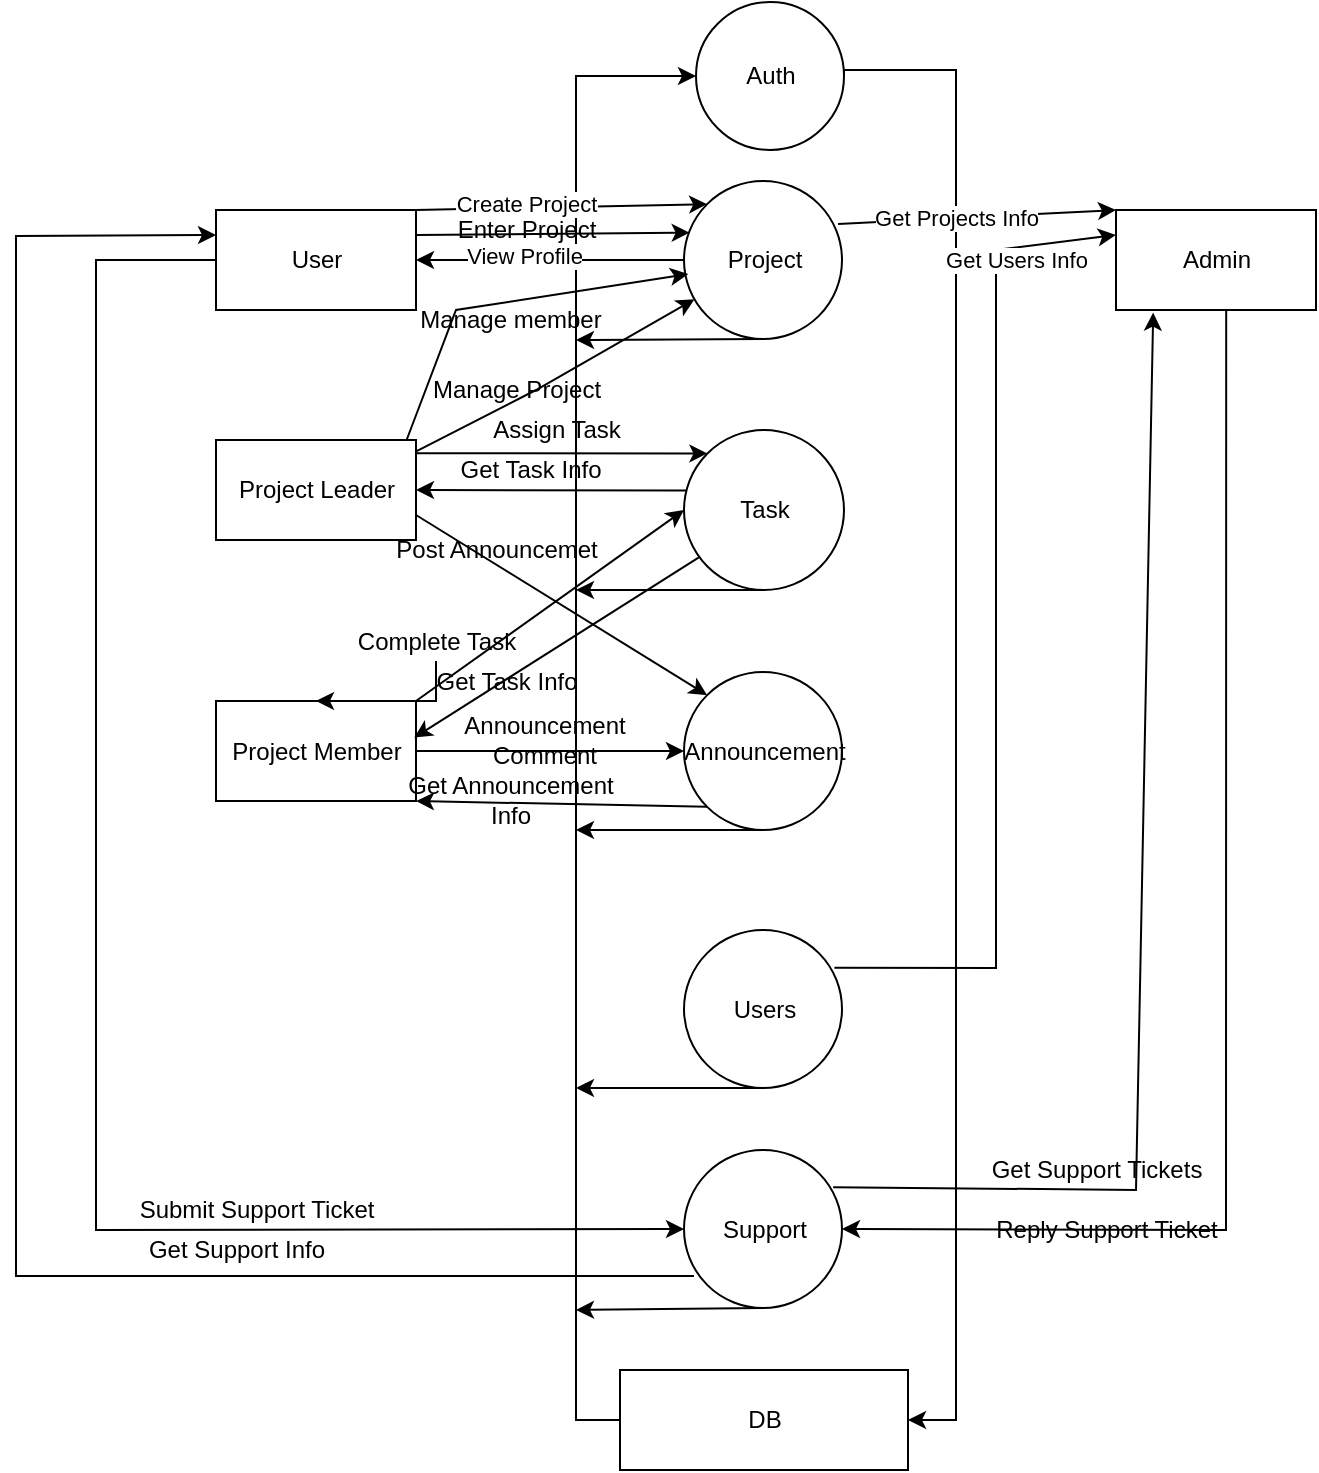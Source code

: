 <mxfile version="18.0.6" type="device"><diagram id="JUbuSA2fwkiDPSa3nXlJ" name="Page-1"><mxGraphModel dx="1404" dy="780" grid="1" gridSize="10" guides="1" tooltips="1" connect="1" arrows="1" fold="1" page="1" pageScale="1" pageWidth="827" pageHeight="1169" math="0" shadow="0"><root><mxCell id="0"/><mxCell id="1" parent="0"/><mxCell id="dN8_8fC5MtIOVvuYhK2h-1" value="Project Leader" style="html=1;dashed=0;whitespace=wrap;" parent="1" vertex="1"><mxGeometry x="140" y="325" width="100" height="50" as="geometry"/></mxCell><mxCell id="25RGdxSYwDmztMLPS5x1-1" value="User" style="html=1;dashed=0;whitespace=wrap;" vertex="1" parent="1"><mxGeometry x="140" y="210" width="100" height="50" as="geometry"/></mxCell><mxCell id="25RGdxSYwDmztMLPS5x1-2" value="Project Member" style="html=1;dashed=0;whitespace=wrap;" vertex="1" parent="1"><mxGeometry x="140" y="455.5" width="100" height="50" as="geometry"/></mxCell><mxCell id="25RGdxSYwDmztMLPS5x1-3" value="Admin" style="html=1;dashed=0;whitespace=wrap;" vertex="1" parent="1"><mxGeometry x="590" y="210" width="100" height="50" as="geometry"/></mxCell><mxCell id="25RGdxSYwDmztMLPS5x1-11" style="edgeStyle=orthogonalEdgeStyle;rounded=0;orthogonalLoop=1;jettySize=auto;html=1;exitX=0;exitY=0.5;exitDx=0;exitDy=0;entryX=0;entryY=0.5;entryDx=0;entryDy=0;" edge="1" parent="1" source="25RGdxSYwDmztMLPS5x1-4" target="25RGdxSYwDmztMLPS5x1-9"><mxGeometry relative="1" as="geometry"><mxPoint x="320" y="130" as="targetPoint"/><Array as="points"><mxPoint x="320" y="815"/><mxPoint x="320" y="143"/></Array></mxGeometry></mxCell><mxCell id="25RGdxSYwDmztMLPS5x1-4" value="DB" style="html=1;dashed=0;whitespace=wrap;" vertex="1" parent="1"><mxGeometry x="342" y="790" width="144" height="50" as="geometry"/></mxCell><mxCell id="25RGdxSYwDmztMLPS5x1-6" value="Task" style="shape=ellipse;html=1;dashed=0;whitespace=wrap;aspect=fixed;perimeter=ellipsePerimeter;" vertex="1" parent="1"><mxGeometry x="374" y="320" width="80" height="80" as="geometry"/></mxCell><mxCell id="25RGdxSYwDmztMLPS5x1-7" value="Announcement" style="shape=ellipse;html=1;dashed=0;whitespace=wrap;aspect=fixed;perimeter=ellipsePerimeter;" vertex="1" parent="1"><mxGeometry x="374" y="441" width="79" height="79" as="geometry"/></mxCell><mxCell id="25RGdxSYwDmztMLPS5x1-12" style="edgeStyle=orthogonalEdgeStyle;rounded=0;orthogonalLoop=1;jettySize=auto;html=1;exitX=1;exitY=0.5;exitDx=0;exitDy=0;entryX=1;entryY=0.5;entryDx=0;entryDy=0;" edge="1" parent="1" source="25RGdxSYwDmztMLPS5x1-9" target="25RGdxSYwDmztMLPS5x1-4"><mxGeometry relative="1" as="geometry"><mxPoint x="520" y="700" as="targetPoint"/><Array as="points"><mxPoint x="454" y="140"/><mxPoint x="510" y="140"/><mxPoint x="510" y="815"/></Array></mxGeometry></mxCell><mxCell id="25RGdxSYwDmztMLPS5x1-9" value="Auth" style="shape=ellipse;html=1;dashed=0;whitespace=wrap;aspect=fixed;perimeter=ellipsePerimeter;" vertex="1" parent="1"><mxGeometry x="380" y="106" width="74" height="74" as="geometry"/></mxCell><mxCell id="25RGdxSYwDmztMLPS5x1-13" value="Users" style="shape=ellipse;html=1;dashed=0;whitespace=wrap;aspect=fixed;perimeter=ellipsePerimeter;" vertex="1" parent="1"><mxGeometry x="374" y="570" width="79" height="79" as="geometry"/></mxCell><mxCell id="25RGdxSYwDmztMLPS5x1-14" value="Project" style="shape=ellipse;html=1;dashed=0;whitespace=wrap;aspect=fixed;perimeter=ellipsePerimeter;" vertex="1" parent="1"><mxGeometry x="374" y="195.5" width="79" height="79" as="geometry"/></mxCell><mxCell id="25RGdxSYwDmztMLPS5x1-15" value="" style="endArrow=classic;html=1;rounded=0;exitX=1;exitY=0;exitDx=0;exitDy=0;entryX=0;entryY=0;entryDx=0;entryDy=0;" edge="1" parent="1" source="25RGdxSYwDmztMLPS5x1-1" target="25RGdxSYwDmztMLPS5x1-14"><mxGeometry width="50" height="50" relative="1" as="geometry"><mxPoint x="380" y="440" as="sourcePoint"/><mxPoint x="430" y="390" as="targetPoint"/></mxGeometry></mxCell><mxCell id="25RGdxSYwDmztMLPS5x1-16" value="Create Project" style="edgeLabel;html=1;align=center;verticalAlign=middle;resizable=0;points=[];" vertex="1" connectable="0" parent="25RGdxSYwDmztMLPS5x1-15"><mxGeometry x="-0.243" y="2" relative="1" as="geometry"><mxPoint as="offset"/></mxGeometry></mxCell><mxCell id="25RGdxSYwDmztMLPS5x1-19" value="" style="endArrow=classic;html=1;rounded=0;exitX=0.5;exitY=1;exitDx=0;exitDy=0;" edge="1" parent="1" source="25RGdxSYwDmztMLPS5x1-7"><mxGeometry width="50" height="50" relative="1" as="geometry"><mxPoint x="180" y="470" as="sourcePoint"/><mxPoint x="320" y="520" as="targetPoint"/></mxGeometry></mxCell><mxCell id="25RGdxSYwDmztMLPS5x1-22" value="" style="endArrow=classic;html=1;rounded=0;exitX=0.5;exitY=1;exitDx=0;exitDy=0;" edge="1" parent="1" source="25RGdxSYwDmztMLPS5x1-13"><mxGeometry width="50" height="50" relative="1" as="geometry"><mxPoint x="403.5" y="649" as="sourcePoint"/><mxPoint x="320" y="649" as="targetPoint"/></mxGeometry></mxCell><mxCell id="25RGdxSYwDmztMLPS5x1-23" value="" style="endArrow=classic;html=1;rounded=0;exitX=0.5;exitY=1;exitDx=0;exitDy=0;" edge="1" parent="1" source="25RGdxSYwDmztMLPS5x1-6"><mxGeometry width="50" height="50" relative="1" as="geometry"><mxPoint x="423.5" y="530" as="sourcePoint"/><mxPoint x="320" y="400" as="targetPoint"/></mxGeometry></mxCell><mxCell id="25RGdxSYwDmztMLPS5x1-24" value="" style="endArrow=classic;html=1;rounded=0;exitX=0.5;exitY=1;exitDx=0;exitDy=0;" edge="1" parent="1" source="25RGdxSYwDmztMLPS5x1-14"><mxGeometry width="50" height="50" relative="1" as="geometry"><mxPoint x="414" y="280" as="sourcePoint"/><mxPoint x="320" y="275" as="targetPoint"/></mxGeometry></mxCell><mxCell id="25RGdxSYwDmztMLPS5x1-25" value="" style="endArrow=classic;html=1;rounded=0;exitX=0.975;exitY=0.272;exitDx=0;exitDy=0;exitPerimeter=0;entryX=0;entryY=0;entryDx=0;entryDy=0;" edge="1" parent="1" source="25RGdxSYwDmztMLPS5x1-14" target="25RGdxSYwDmztMLPS5x1-3"><mxGeometry width="50" height="50" relative="1" as="geometry"><mxPoint x="570" y="325" as="sourcePoint"/><mxPoint x="590" y="217" as="targetPoint"/></mxGeometry></mxCell><mxCell id="25RGdxSYwDmztMLPS5x1-28" value="Get Projects Info" style="edgeLabel;html=1;align=center;verticalAlign=middle;resizable=0;points=[];" vertex="1" connectable="0" parent="25RGdxSYwDmztMLPS5x1-25"><mxGeometry x="-0.528" y="2" relative="1" as="geometry"><mxPoint x="26" as="offset"/></mxGeometry></mxCell><mxCell id="25RGdxSYwDmztMLPS5x1-26" value="Support" style="shape=ellipse;html=1;dashed=0;whitespace=wrap;aspect=fixed;perimeter=ellipsePerimeter;" vertex="1" parent="1"><mxGeometry x="374" y="680" width="79" height="79" as="geometry"/></mxCell><mxCell id="25RGdxSYwDmztMLPS5x1-27" value="" style="endArrow=classic;html=1;rounded=0;exitX=0.5;exitY=1;exitDx=0;exitDy=0;" edge="1" parent="1" source="25RGdxSYwDmztMLPS5x1-26"><mxGeometry width="50" height="50" relative="1" as="geometry"><mxPoint x="423.5" y="659" as="sourcePoint"/><mxPoint x="320" y="760" as="targetPoint"/></mxGeometry></mxCell><mxCell id="25RGdxSYwDmztMLPS5x1-29" value="" style="endArrow=classic;html=1;rounded=0;exitX=0.952;exitY=0.239;exitDx=0;exitDy=0;exitPerimeter=0;entryX=0;entryY=0.25;entryDx=0;entryDy=0;" edge="1" parent="1" source="25RGdxSYwDmztMLPS5x1-13" target="25RGdxSYwDmztMLPS5x1-3"><mxGeometry width="50" height="50" relative="1" as="geometry"><mxPoint x="300" y="470" as="sourcePoint"/><mxPoint x="560" y="590" as="targetPoint"/><Array as="points"><mxPoint x="530" y="589"/><mxPoint x="530" y="230"/></Array></mxGeometry></mxCell><mxCell id="25RGdxSYwDmztMLPS5x1-30" value="Get Users Info" style="edgeLabel;html=1;align=center;verticalAlign=middle;resizable=0;points=[];" vertex="1" connectable="0" parent="25RGdxSYwDmztMLPS5x1-29"><mxGeometry x="0.112" y="-1" relative="1" as="geometry"><mxPoint x="9" y="-157" as="offset"/></mxGeometry></mxCell><mxCell id="25RGdxSYwDmztMLPS5x1-31" value="" style="endArrow=classic;html=1;rounded=0;exitX=0.944;exitY=0.235;exitDx=0;exitDy=0;exitPerimeter=0;entryX=0.186;entryY=1.026;entryDx=0;entryDy=0;entryPerimeter=0;" edge="1" parent="1" source="25RGdxSYwDmztMLPS5x1-26" target="25RGdxSYwDmztMLPS5x1-3"><mxGeometry width="50" height="50" relative="1" as="geometry"><mxPoint x="300" y="570" as="sourcePoint"/><mxPoint x="670" y="310" as="targetPoint"/><Array as="points"><mxPoint x="600" y="700"/></Array></mxGeometry></mxCell><mxCell id="25RGdxSYwDmztMLPS5x1-32" value="Get Support Tickets" style="text;html=1;align=center;verticalAlign=middle;resizable=0;points=[];autosize=1;strokeColor=none;fillColor=none;" vertex="1" parent="1"><mxGeometry x="520" y="680" width="120" height="20" as="geometry"/></mxCell><mxCell id="25RGdxSYwDmztMLPS5x1-33" value="" style="endArrow=classic;html=1;rounded=0;exitX=0.551;exitY=0.999;exitDx=0;exitDy=0;exitPerimeter=0;entryX=1;entryY=0.5;entryDx=0;entryDy=0;" edge="1" parent="1" source="25RGdxSYwDmztMLPS5x1-3" target="25RGdxSYwDmztMLPS5x1-26"><mxGeometry width="50" height="50" relative="1" as="geometry"><mxPoint x="380" y="520" as="sourcePoint"/><mxPoint x="430" y="470" as="targetPoint"/><Array as="points"><mxPoint x="645" y="720"/></Array></mxGeometry></mxCell><mxCell id="25RGdxSYwDmztMLPS5x1-34" value="Reply Support Ticket" style="text;html=1;align=center;verticalAlign=middle;resizable=0;points=[];autosize=1;strokeColor=none;fillColor=none;" vertex="1" parent="1"><mxGeometry x="520" y="709.5" width="130" height="20" as="geometry"/></mxCell><mxCell id="25RGdxSYwDmztMLPS5x1-35" value="" style="endArrow=classic;html=1;rounded=0;exitX=1;exitY=0.25;exitDx=0;exitDy=0;entryX=0.036;entryY=0.327;entryDx=0;entryDy=0;entryPerimeter=0;" edge="1" parent="1" source="25RGdxSYwDmztMLPS5x1-1" target="25RGdxSYwDmztMLPS5x1-14"><mxGeometry width="50" height="50" relative="1" as="geometry"><mxPoint x="380" y="380" as="sourcePoint"/><mxPoint x="430" y="330" as="targetPoint"/></mxGeometry></mxCell><mxCell id="25RGdxSYwDmztMLPS5x1-36" value="Enter Project" style="text;html=1;align=center;verticalAlign=middle;resizable=0;points=[];autosize=1;strokeColor=none;fillColor=none;" vertex="1" parent="1"><mxGeometry x="250" y="210" width="90" height="20" as="geometry"/></mxCell><mxCell id="25RGdxSYwDmztMLPS5x1-41" value="" style="endArrow=classic;html=1;rounded=0;exitX=0;exitY=0.5;exitDx=0;exitDy=0;entryX=1;entryY=0.5;entryDx=0;entryDy=0;" edge="1" parent="1" source="25RGdxSYwDmztMLPS5x1-14" target="25RGdxSYwDmztMLPS5x1-1"><mxGeometry width="50" height="50" relative="1" as="geometry"><mxPoint x="380" y="360" as="sourcePoint"/><mxPoint x="430" y="310" as="targetPoint"/></mxGeometry></mxCell><mxCell id="25RGdxSYwDmztMLPS5x1-42" value="View Profile" style="edgeLabel;html=1;align=center;verticalAlign=middle;resizable=0;points=[];" vertex="1" connectable="0" parent="25RGdxSYwDmztMLPS5x1-41"><mxGeometry x="0.256" y="-2" relative="1" as="geometry"><mxPoint x="4" as="offset"/></mxGeometry></mxCell><mxCell id="25RGdxSYwDmztMLPS5x1-46" value="" style="endArrow=classic;html=1;rounded=0;exitX=0.954;exitY=-0.005;exitDx=0;exitDy=0;exitPerimeter=0;entryX=0.027;entryY=0.589;entryDx=0;entryDy=0;entryPerimeter=0;" edge="1" parent="1" source="dN8_8fC5MtIOVvuYhK2h-1" target="25RGdxSYwDmztMLPS5x1-14"><mxGeometry width="50" height="50" relative="1" as="geometry"><mxPoint x="380" y="420" as="sourcePoint"/><mxPoint x="430" y="370" as="targetPoint"/><Array as="points"><mxPoint x="260" y="260"/></Array></mxGeometry></mxCell><mxCell id="25RGdxSYwDmztMLPS5x1-47" value="Manage member" style="text;html=1;align=center;verticalAlign=middle;resizable=0;points=[];autosize=1;strokeColor=none;fillColor=none;" vertex="1" parent="1"><mxGeometry x="232" y="254.5" width="110" height="20" as="geometry"/></mxCell><mxCell id="25RGdxSYwDmztMLPS5x1-49" value="" style="endArrow=classic;html=1;rounded=0;exitX=0.996;exitY=0.119;exitDx=0;exitDy=0;exitPerimeter=0;" edge="1" parent="1" source="dN8_8fC5MtIOVvuYhK2h-1" target="25RGdxSYwDmztMLPS5x1-14"><mxGeometry width="50" height="50" relative="1" as="geometry"><mxPoint x="380" y="420" as="sourcePoint"/><mxPoint x="430" y="370" as="targetPoint"/><Array as="points"><mxPoint x="300" y="300"/></Array></mxGeometry></mxCell><mxCell id="25RGdxSYwDmztMLPS5x1-50" value="Manage Project" style="text;html=1;align=center;verticalAlign=middle;resizable=0;points=[];autosize=1;strokeColor=none;fillColor=none;" vertex="1" parent="1"><mxGeometry x="240" y="290" width="100" height="20" as="geometry"/></mxCell><mxCell id="25RGdxSYwDmztMLPS5x1-51" value="" style="endArrow=classic;html=1;rounded=0;exitX=0.996;exitY=0.133;exitDx=0;exitDy=0;entryX=0;entryY=0;entryDx=0;entryDy=0;exitPerimeter=0;" edge="1" parent="1" source="dN8_8fC5MtIOVvuYhK2h-1" target="25RGdxSYwDmztMLPS5x1-6"><mxGeometry width="50" height="50" relative="1" as="geometry"><mxPoint x="380" y="420" as="sourcePoint"/><mxPoint x="430" y="370" as="targetPoint"/></mxGeometry></mxCell><mxCell id="25RGdxSYwDmztMLPS5x1-52" value="Assign Task" style="text;html=1;align=center;verticalAlign=middle;resizable=0;points=[];autosize=1;strokeColor=none;fillColor=none;" vertex="1" parent="1"><mxGeometry x="270" y="310" width="80" height="20" as="geometry"/></mxCell><mxCell id="25RGdxSYwDmztMLPS5x1-55" value="" style="endArrow=classic;html=1;rounded=0;exitX=0.016;exitY=0.378;exitDx=0;exitDy=0;exitPerimeter=0;" edge="1" parent="1" source="25RGdxSYwDmztMLPS5x1-6"><mxGeometry width="50" height="50" relative="1" as="geometry"><mxPoint x="370" y="350" as="sourcePoint"/><mxPoint x="240" y="350" as="targetPoint"/></mxGeometry></mxCell><mxCell id="25RGdxSYwDmztMLPS5x1-56" value="Get Task Info" style="text;html=1;align=center;verticalAlign=middle;resizable=0;points=[];autosize=1;strokeColor=none;fillColor=none;" vertex="1" parent="1"><mxGeometry x="252" y="330" width="90" height="20" as="geometry"/></mxCell><mxCell id="25RGdxSYwDmztMLPS5x1-61" value="" style="endArrow=classic;html=1;rounded=0;exitX=1;exitY=0.75;exitDx=0;exitDy=0;entryX=0;entryY=0;entryDx=0;entryDy=0;" edge="1" parent="1" source="dN8_8fC5MtIOVvuYhK2h-1" target="25RGdxSYwDmztMLPS5x1-7"><mxGeometry width="50" height="50" relative="1" as="geometry"><mxPoint x="360" y="410" as="sourcePoint"/><mxPoint x="410" y="360" as="targetPoint"/></mxGeometry></mxCell><mxCell id="25RGdxSYwDmztMLPS5x1-62" value="" style="endArrow=classic;html=1;rounded=0;exitX=1;exitY=0;exitDx=0;exitDy=0;entryX=0;entryY=0.5;entryDx=0;entryDy=0;" edge="1" parent="1" source="25RGdxSYwDmztMLPS5x1-2" target="25RGdxSYwDmztMLPS5x1-6"><mxGeometry width="50" height="50" relative="1" as="geometry"><mxPoint x="360" y="410" as="sourcePoint"/><mxPoint x="410" y="360" as="targetPoint"/></mxGeometry></mxCell><mxCell id="25RGdxSYwDmztMLPS5x1-75" value="" style="edgeStyle=orthogonalEdgeStyle;rounded=0;orthogonalLoop=1;jettySize=auto;html=1;" edge="1" parent="1" source="25RGdxSYwDmztMLPS5x1-63" target="25RGdxSYwDmztMLPS5x1-2"><mxGeometry relative="1" as="geometry"/></mxCell><mxCell id="25RGdxSYwDmztMLPS5x1-63" value="Complete Task" style="text;html=1;align=center;verticalAlign=middle;resizable=0;points=[];autosize=1;strokeColor=none;fillColor=none;" vertex="1" parent="1"><mxGeometry x="200" y="415.5" width="100" height="20" as="geometry"/></mxCell><mxCell id="25RGdxSYwDmztMLPS5x1-64" value="Post Announcemet" style="text;html=1;align=center;verticalAlign=middle;resizable=0;points=[];autosize=1;strokeColor=none;fillColor=none;" vertex="1" parent="1"><mxGeometry x="220" y="370" width="120" height="20" as="geometry"/></mxCell><mxCell id="25RGdxSYwDmztMLPS5x1-65" value="" style="endArrow=classic;html=1;rounded=0;exitX=0.093;exitY=0.796;exitDx=0;exitDy=0;exitPerimeter=0;entryX=0.991;entryY=0.366;entryDx=0;entryDy=0;entryPerimeter=0;" edge="1" parent="1" source="25RGdxSYwDmztMLPS5x1-6" target="25RGdxSYwDmztMLPS5x1-2"><mxGeometry width="50" height="50" relative="1" as="geometry"><mxPoint x="350" y="420" as="sourcePoint"/><mxPoint x="400" y="370" as="targetPoint"/></mxGeometry></mxCell><mxCell id="25RGdxSYwDmztMLPS5x1-66" value="Get Task Info" style="text;html=1;align=center;verticalAlign=middle;resizable=0;points=[];autosize=1;strokeColor=none;fillColor=none;" vertex="1" parent="1"><mxGeometry x="240" y="435.5" width="90" height="20" as="geometry"/></mxCell><mxCell id="25RGdxSYwDmztMLPS5x1-67" value="" style="endArrow=classic;html=1;rounded=0;exitX=1;exitY=0.5;exitDx=0;exitDy=0;" edge="1" parent="1" source="25RGdxSYwDmztMLPS5x1-2" target="25RGdxSYwDmztMLPS5x1-7"><mxGeometry width="50" height="50" relative="1" as="geometry"><mxPoint x="360" y="410" as="sourcePoint"/><mxPoint x="410" y="360" as="targetPoint"/></mxGeometry></mxCell><mxCell id="25RGdxSYwDmztMLPS5x1-68" value="&lt;div&gt;Announcement &lt;br&gt;&lt;/div&gt;&lt;div&gt;Comment&lt;/div&gt;" style="text;html=1;align=center;verticalAlign=middle;resizable=0;points=[];autosize=1;strokeColor=none;fillColor=none;" vertex="1" parent="1"><mxGeometry x="254" y="460" width="100" height="30" as="geometry"/></mxCell><mxCell id="25RGdxSYwDmztMLPS5x1-69" value="" style="endArrow=classic;html=1;rounded=0;exitX=0;exitY=1;exitDx=0;exitDy=0;entryX=1;entryY=1;entryDx=0;entryDy=0;" edge="1" parent="1" source="25RGdxSYwDmztMLPS5x1-7" target="25RGdxSYwDmztMLPS5x1-2"><mxGeometry width="50" height="50" relative="1" as="geometry"><mxPoint x="360" y="410" as="sourcePoint"/><mxPoint x="240" y="490" as="targetPoint"/></mxGeometry></mxCell><mxCell id="25RGdxSYwDmztMLPS5x1-71" value="&lt;div&gt;Get Announcement&lt;/div&gt;&lt;div&gt;Info&lt;br&gt;&lt;/div&gt;" style="text;html=1;align=center;verticalAlign=middle;resizable=0;points=[];autosize=1;strokeColor=none;fillColor=none;" vertex="1" parent="1"><mxGeometry x="227" y="490" width="120" height="30" as="geometry"/></mxCell><mxCell id="25RGdxSYwDmztMLPS5x1-74" value="" style="endArrow=classic;html=1;rounded=0;exitX=0;exitY=0.5;exitDx=0;exitDy=0;entryX=0;entryY=0.5;entryDx=0;entryDy=0;" edge="1" parent="1" source="25RGdxSYwDmztMLPS5x1-1" target="25RGdxSYwDmztMLPS5x1-26"><mxGeometry width="50" height="50" relative="1" as="geometry"><mxPoint x="360" y="340" as="sourcePoint"/><mxPoint x="60" y="320" as="targetPoint"/><Array as="points"><mxPoint x="80" y="235"/><mxPoint x="80" y="720"/></Array></mxGeometry></mxCell><mxCell id="25RGdxSYwDmztMLPS5x1-76" value="Submit Support Ticket" style="text;html=1;align=center;verticalAlign=middle;resizable=0;points=[];autosize=1;strokeColor=none;fillColor=none;" vertex="1" parent="1"><mxGeometry x="90" y="700" width="140" height="20" as="geometry"/></mxCell><mxCell id="25RGdxSYwDmztMLPS5x1-77" value="" style="endArrow=classic;html=1;rounded=0;exitX=0.063;exitY=0.797;exitDx=0;exitDy=0;exitPerimeter=0;entryX=0;entryY=0.25;entryDx=0;entryDy=0;" edge="1" parent="1" source="25RGdxSYwDmztMLPS5x1-26" target="25RGdxSYwDmztMLPS5x1-1"><mxGeometry width="50" height="50" relative="1" as="geometry"><mxPoint x="350" y="470" as="sourcePoint"/><mxPoint x="30" y="743" as="targetPoint"/><Array as="points"><mxPoint x="40" y="743"/><mxPoint x="40" y="223"/></Array></mxGeometry></mxCell><mxCell id="25RGdxSYwDmztMLPS5x1-78" value="Get Support Info" style="text;html=1;align=center;verticalAlign=middle;resizable=0;points=[];autosize=1;strokeColor=none;fillColor=none;" vertex="1" parent="1"><mxGeometry x="100" y="720" width="100" height="20" as="geometry"/></mxCell></root></mxGraphModel></diagram></mxfile>